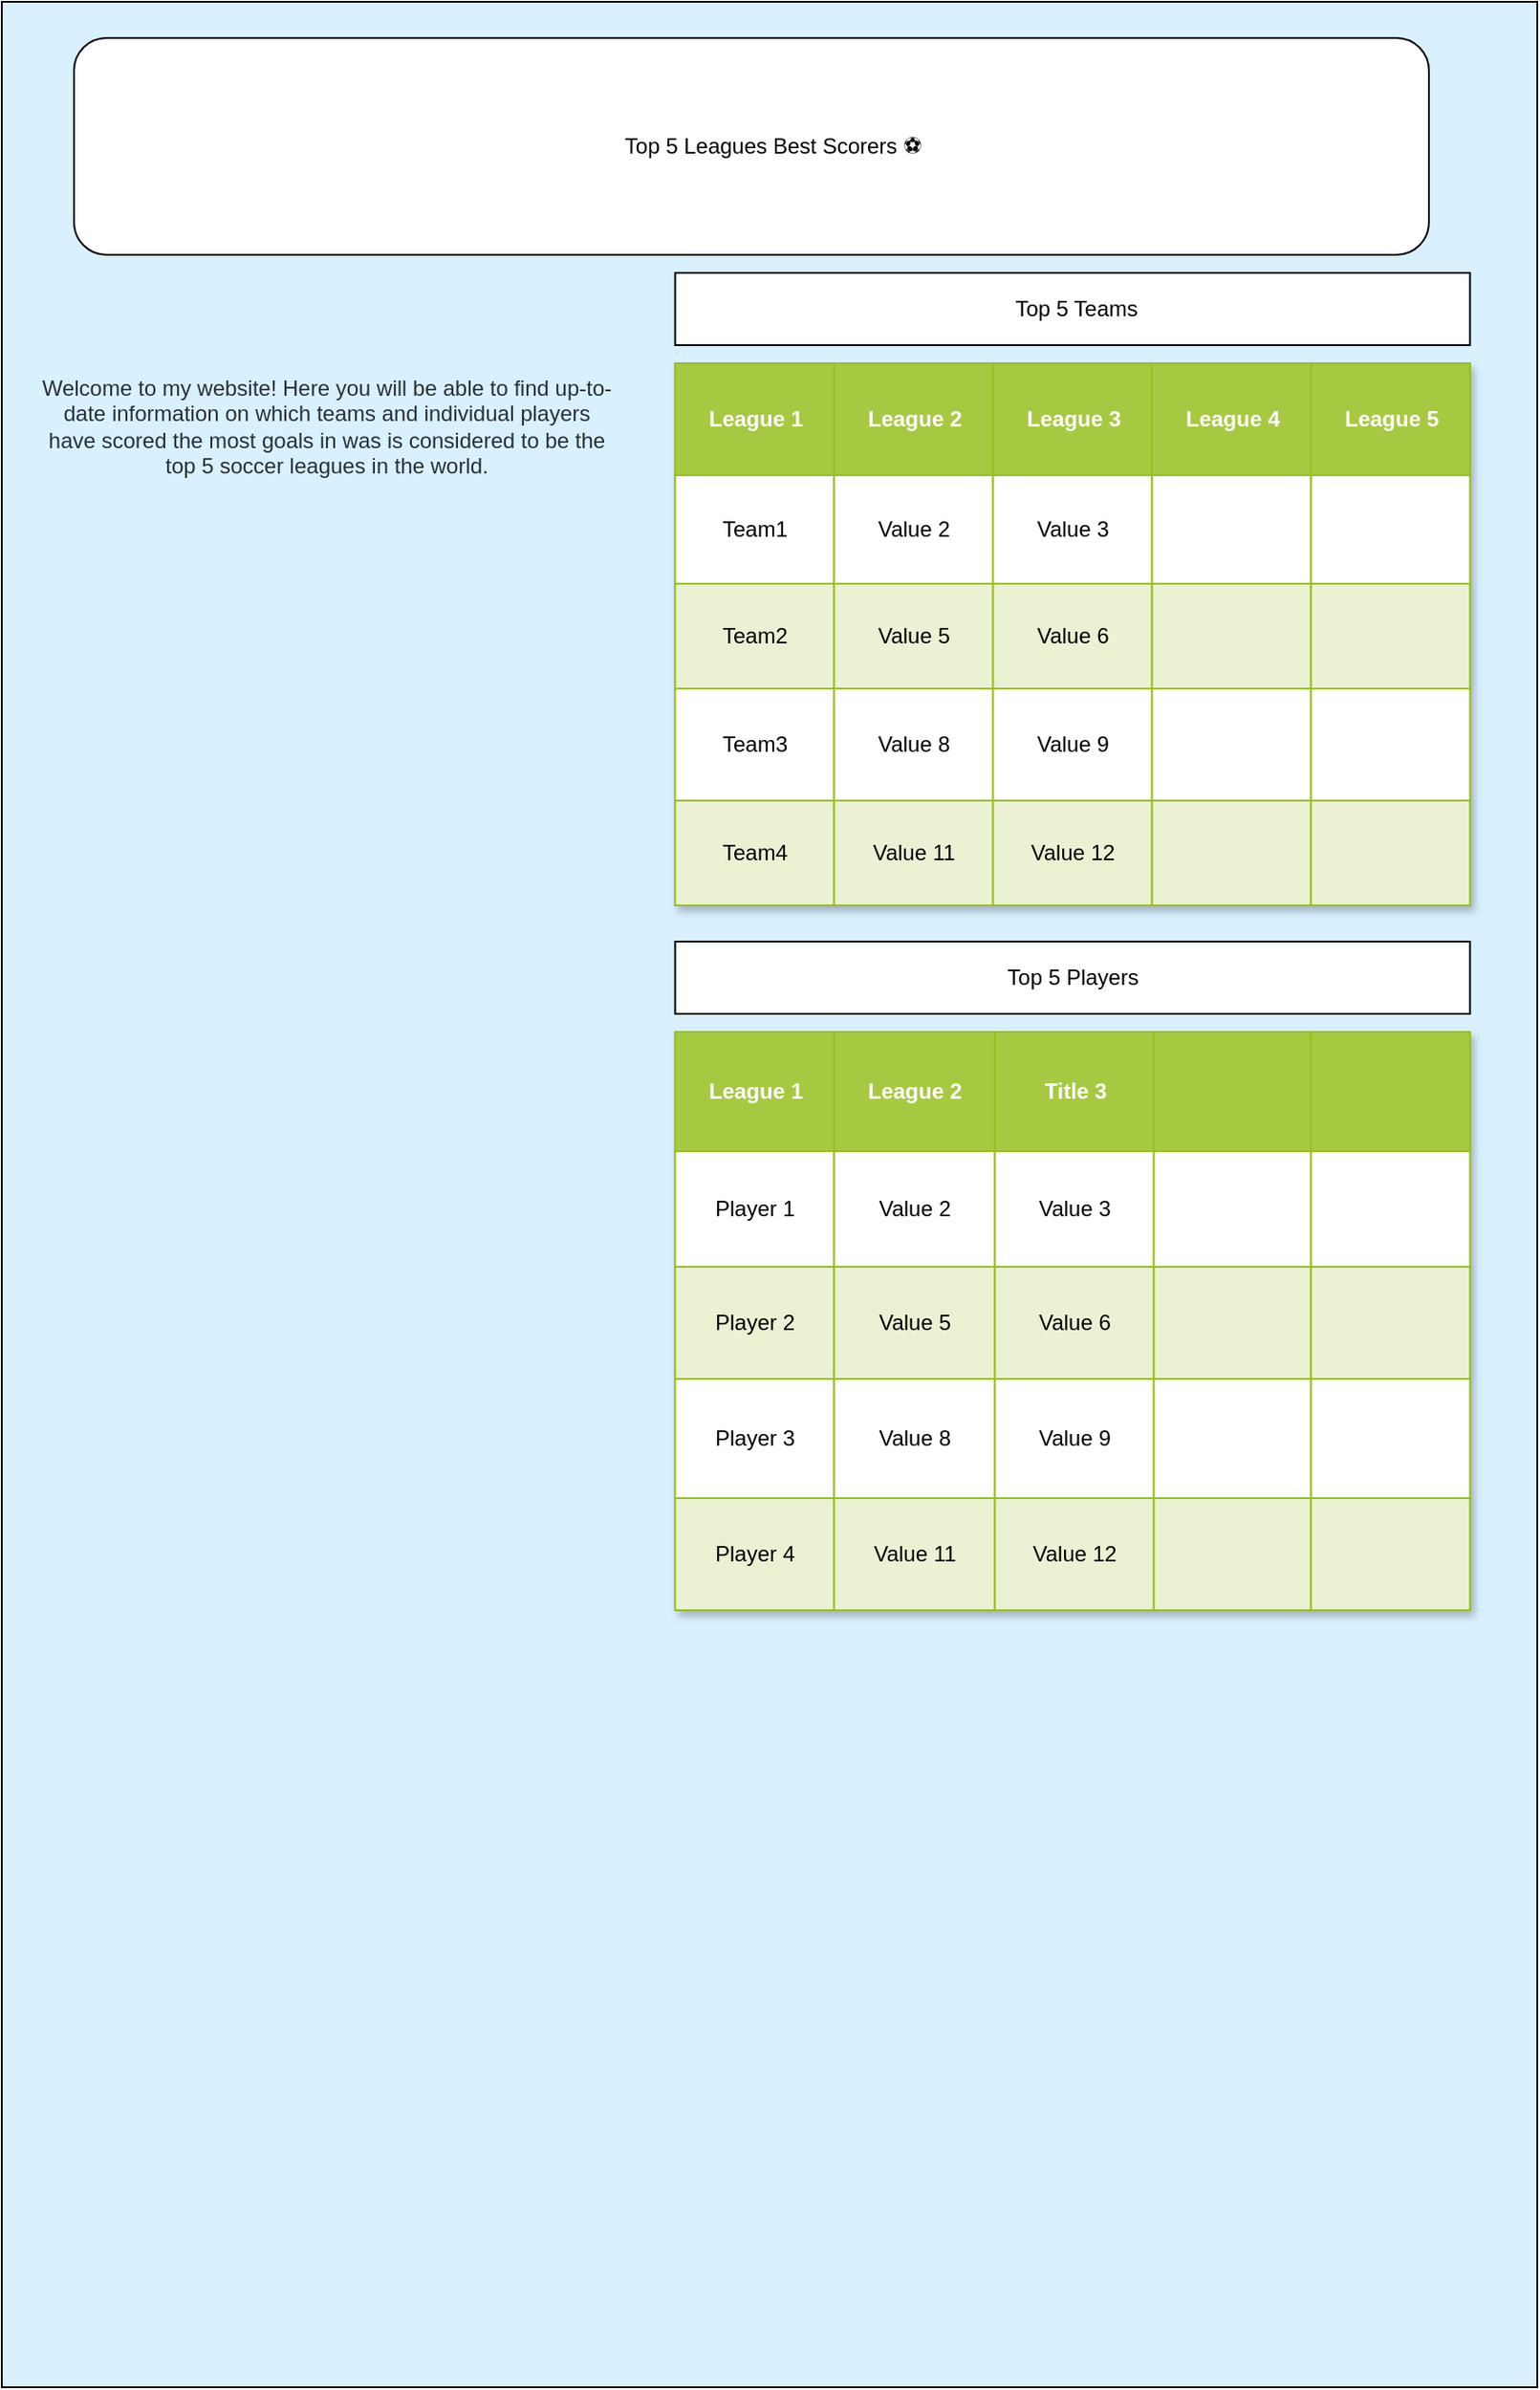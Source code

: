 <mxfile version="24.7.6">
  <diagram name="Page-1" id="lAEC4sKNwvME6B4Y-kTL">
    <mxGraphModel dx="2954" dy="1134" grid="1" gridSize="10" guides="1" tooltips="1" connect="1" arrows="1" fold="1" page="1" pageScale="1" pageWidth="850" pageHeight="1100" math="0" shadow="0">
      <root>
        <mxCell id="0" />
        <mxCell id="1" parent="0" />
        <mxCell id="4pZrdhgn44m1h8Vc9Evg-91" value="" style="rounded=0;whiteSpace=wrap;html=1;fillColor=#D9F1FF;" vertex="1" parent="1">
          <mxGeometry width="850" height="1320" as="geometry" />
        </mxCell>
        <mxCell id="2yeSt3VRnw0PstPdTCbh-1" value="" style="rounded=1;whiteSpace=wrap;html=1;" parent="1" vertex="1">
          <mxGeometry x="40" y="20" width="750" height="120" as="geometry" />
        </mxCell>
        <mxCell id="4pZrdhgn44m1h8Vc9Evg-7" value="Assets" style="childLayout=tableLayout;recursiveResize=0;strokeColor=#98bf21;fillColor=#A7C942;shadow=1;textShadow=0;" vertex="1" parent="1">
          <mxGeometry x="372.75" y="200" width="440" height="300" as="geometry" />
        </mxCell>
        <mxCell id="4pZrdhgn44m1h8Vc9Evg-8" style="shape=tableRow;horizontal=0;startSize=0;swimlaneHead=0;swimlaneBody=0;top=0;left=0;bottom=0;right=0;dropTarget=0;collapsible=0;recursiveResize=0;expand=0;fontStyle=0;strokeColor=inherit;fillColor=#ffffff;" vertex="1" parent="4pZrdhgn44m1h8Vc9Evg-7">
          <mxGeometry width="440" height="62" as="geometry" />
        </mxCell>
        <mxCell id="4pZrdhgn44m1h8Vc9Evg-9" value="League 1" style="connectable=0;recursiveResize=0;strokeColor=inherit;fillColor=#A7C942;align=center;fontStyle=1;fontColor=#FFFFFF;html=1;" vertex="1" parent="4pZrdhgn44m1h8Vc9Evg-8">
          <mxGeometry width="88" height="62" as="geometry">
            <mxRectangle width="88" height="62" as="alternateBounds" />
          </mxGeometry>
        </mxCell>
        <mxCell id="4pZrdhgn44m1h8Vc9Evg-10" value="League 2" style="connectable=0;recursiveResize=0;strokeColor=inherit;fillColor=#A7C942;align=center;fontStyle=1;fontColor=#FFFFFF;html=1;" vertex="1" parent="4pZrdhgn44m1h8Vc9Evg-8">
          <mxGeometry x="88" width="88" height="62" as="geometry">
            <mxRectangle width="88" height="62" as="alternateBounds" />
          </mxGeometry>
        </mxCell>
        <mxCell id="4pZrdhgn44m1h8Vc9Evg-11" value="League 3" style="connectable=0;recursiveResize=0;strokeColor=inherit;fillColor=#A7C942;align=center;fontStyle=1;fontColor=#FFFFFF;html=1;" vertex="1" parent="4pZrdhgn44m1h8Vc9Evg-8">
          <mxGeometry x="176" width="88" height="62" as="geometry">
            <mxRectangle width="88" height="62" as="alternateBounds" />
          </mxGeometry>
        </mxCell>
        <mxCell id="4pZrdhgn44m1h8Vc9Evg-49" value="League 4" style="connectable=0;recursiveResize=0;strokeColor=inherit;fillColor=#A7C942;align=center;fontStyle=1;fontColor=#FFFFFF;html=1;" vertex="1" parent="4pZrdhgn44m1h8Vc9Evg-8">
          <mxGeometry x="264" width="88" height="62" as="geometry">
            <mxRectangle width="88" height="62" as="alternateBounds" />
          </mxGeometry>
        </mxCell>
        <mxCell id="4pZrdhgn44m1h8Vc9Evg-54" value="League 5" style="connectable=0;recursiveResize=0;strokeColor=inherit;fillColor=#A7C942;align=center;fontStyle=1;fontColor=#FFFFFF;html=1;" vertex="1" parent="4pZrdhgn44m1h8Vc9Evg-8">
          <mxGeometry x="352" width="88" height="62" as="geometry">
            <mxRectangle width="88" height="62" as="alternateBounds" />
          </mxGeometry>
        </mxCell>
        <mxCell id="4pZrdhgn44m1h8Vc9Evg-12" value="" style="shape=tableRow;horizontal=0;startSize=0;swimlaneHead=0;swimlaneBody=0;top=0;left=0;bottom=0;right=0;dropTarget=0;collapsible=0;recursiveResize=0;expand=0;fontStyle=0;strokeColor=inherit;fillColor=#ffffff;" vertex="1" parent="4pZrdhgn44m1h8Vc9Evg-7">
          <mxGeometry y="62" width="440" height="60" as="geometry" />
        </mxCell>
        <mxCell id="4pZrdhgn44m1h8Vc9Evg-13" value="Team1" style="connectable=0;recursiveResize=0;strokeColor=inherit;fillColor=inherit;align=center;whiteSpace=wrap;html=1;" vertex="1" parent="4pZrdhgn44m1h8Vc9Evg-12">
          <mxGeometry width="88" height="60" as="geometry">
            <mxRectangle width="88" height="60" as="alternateBounds" />
          </mxGeometry>
        </mxCell>
        <mxCell id="4pZrdhgn44m1h8Vc9Evg-14" value="Value 2" style="connectable=0;recursiveResize=0;strokeColor=inherit;fillColor=inherit;align=center;whiteSpace=wrap;html=1;" vertex="1" parent="4pZrdhgn44m1h8Vc9Evg-12">
          <mxGeometry x="88" width="88" height="60" as="geometry">
            <mxRectangle width="88" height="60" as="alternateBounds" />
          </mxGeometry>
        </mxCell>
        <mxCell id="4pZrdhgn44m1h8Vc9Evg-15" value="Value 3" style="connectable=0;recursiveResize=0;strokeColor=inherit;fillColor=inherit;align=center;whiteSpace=wrap;html=1;" vertex="1" parent="4pZrdhgn44m1h8Vc9Evg-12">
          <mxGeometry x="176" width="88" height="60" as="geometry">
            <mxRectangle width="88" height="60" as="alternateBounds" />
          </mxGeometry>
        </mxCell>
        <mxCell id="4pZrdhgn44m1h8Vc9Evg-50" style="connectable=0;recursiveResize=0;strokeColor=inherit;fillColor=inherit;align=center;whiteSpace=wrap;html=1;" vertex="1" parent="4pZrdhgn44m1h8Vc9Evg-12">
          <mxGeometry x="264" width="88" height="60" as="geometry">
            <mxRectangle width="88" height="60" as="alternateBounds" />
          </mxGeometry>
        </mxCell>
        <mxCell id="4pZrdhgn44m1h8Vc9Evg-55" style="connectable=0;recursiveResize=0;strokeColor=inherit;fillColor=inherit;align=center;whiteSpace=wrap;html=1;" vertex="1" parent="4pZrdhgn44m1h8Vc9Evg-12">
          <mxGeometry x="352" width="88" height="60" as="geometry">
            <mxRectangle width="88" height="60" as="alternateBounds" />
          </mxGeometry>
        </mxCell>
        <mxCell id="4pZrdhgn44m1h8Vc9Evg-16" value="" style="shape=tableRow;horizontal=0;startSize=0;swimlaneHead=0;swimlaneBody=0;top=0;left=0;bottom=0;right=0;dropTarget=0;collapsible=0;recursiveResize=0;expand=0;fontStyle=1;strokeColor=inherit;fillColor=#EAF2D3;" vertex="1" parent="4pZrdhgn44m1h8Vc9Evg-7">
          <mxGeometry y="122" width="440" height="58" as="geometry" />
        </mxCell>
        <mxCell id="4pZrdhgn44m1h8Vc9Evg-17" value="Team2" style="connectable=0;recursiveResize=0;strokeColor=inherit;fillColor=inherit;whiteSpace=wrap;html=1;" vertex="1" parent="4pZrdhgn44m1h8Vc9Evg-16">
          <mxGeometry width="88" height="58" as="geometry">
            <mxRectangle width="88" height="58" as="alternateBounds" />
          </mxGeometry>
        </mxCell>
        <mxCell id="4pZrdhgn44m1h8Vc9Evg-18" value="Value 5" style="connectable=0;recursiveResize=0;strokeColor=inherit;fillColor=inherit;whiteSpace=wrap;html=1;" vertex="1" parent="4pZrdhgn44m1h8Vc9Evg-16">
          <mxGeometry x="88" width="88" height="58" as="geometry">
            <mxRectangle width="88" height="58" as="alternateBounds" />
          </mxGeometry>
        </mxCell>
        <mxCell id="4pZrdhgn44m1h8Vc9Evg-19" value="Value 6" style="connectable=0;recursiveResize=0;strokeColor=inherit;fillColor=inherit;whiteSpace=wrap;html=1;" vertex="1" parent="4pZrdhgn44m1h8Vc9Evg-16">
          <mxGeometry x="176" width="88" height="58" as="geometry">
            <mxRectangle width="88" height="58" as="alternateBounds" />
          </mxGeometry>
        </mxCell>
        <mxCell id="4pZrdhgn44m1h8Vc9Evg-51" style="connectable=0;recursiveResize=0;strokeColor=inherit;fillColor=inherit;whiteSpace=wrap;html=1;" vertex="1" parent="4pZrdhgn44m1h8Vc9Evg-16">
          <mxGeometry x="264" width="88" height="58" as="geometry">
            <mxRectangle width="88" height="58" as="alternateBounds" />
          </mxGeometry>
        </mxCell>
        <mxCell id="4pZrdhgn44m1h8Vc9Evg-56" style="connectable=0;recursiveResize=0;strokeColor=inherit;fillColor=inherit;whiteSpace=wrap;html=1;" vertex="1" parent="4pZrdhgn44m1h8Vc9Evg-16">
          <mxGeometry x="352" width="88" height="58" as="geometry">
            <mxRectangle width="88" height="58" as="alternateBounds" />
          </mxGeometry>
        </mxCell>
        <mxCell id="4pZrdhgn44m1h8Vc9Evg-20" value="" style="shape=tableRow;horizontal=0;startSize=0;swimlaneHead=0;swimlaneBody=0;top=0;left=0;bottom=0;right=0;dropTarget=0;collapsible=0;recursiveResize=0;expand=0;fontStyle=0;strokeColor=inherit;fillColor=#ffffff;" vertex="1" parent="4pZrdhgn44m1h8Vc9Evg-7">
          <mxGeometry y="180" width="440" height="62" as="geometry" />
        </mxCell>
        <mxCell id="4pZrdhgn44m1h8Vc9Evg-21" value="Team3" style="connectable=0;recursiveResize=0;strokeColor=inherit;fillColor=inherit;fontStyle=0;align=center;whiteSpace=wrap;html=1;" vertex="1" parent="4pZrdhgn44m1h8Vc9Evg-20">
          <mxGeometry width="88" height="62" as="geometry">
            <mxRectangle width="88" height="62" as="alternateBounds" />
          </mxGeometry>
        </mxCell>
        <mxCell id="4pZrdhgn44m1h8Vc9Evg-22" value="Value 8" style="connectable=0;recursiveResize=0;strokeColor=inherit;fillColor=inherit;fontStyle=0;align=center;whiteSpace=wrap;html=1;" vertex="1" parent="4pZrdhgn44m1h8Vc9Evg-20">
          <mxGeometry x="88" width="88" height="62" as="geometry">
            <mxRectangle width="88" height="62" as="alternateBounds" />
          </mxGeometry>
        </mxCell>
        <mxCell id="4pZrdhgn44m1h8Vc9Evg-23" value="Value 9" style="connectable=0;recursiveResize=0;strokeColor=inherit;fillColor=inherit;fontStyle=0;align=center;whiteSpace=wrap;html=1;" vertex="1" parent="4pZrdhgn44m1h8Vc9Evg-20">
          <mxGeometry x="176" width="88" height="62" as="geometry">
            <mxRectangle width="88" height="62" as="alternateBounds" />
          </mxGeometry>
        </mxCell>
        <mxCell id="4pZrdhgn44m1h8Vc9Evg-52" style="connectable=0;recursiveResize=0;strokeColor=inherit;fillColor=inherit;fontStyle=0;align=center;whiteSpace=wrap;html=1;" vertex="1" parent="4pZrdhgn44m1h8Vc9Evg-20">
          <mxGeometry x="264" width="88" height="62" as="geometry">
            <mxRectangle width="88" height="62" as="alternateBounds" />
          </mxGeometry>
        </mxCell>
        <mxCell id="4pZrdhgn44m1h8Vc9Evg-57" style="connectable=0;recursiveResize=0;strokeColor=inherit;fillColor=inherit;fontStyle=0;align=center;whiteSpace=wrap;html=1;" vertex="1" parent="4pZrdhgn44m1h8Vc9Evg-20">
          <mxGeometry x="352" width="88" height="62" as="geometry">
            <mxRectangle width="88" height="62" as="alternateBounds" />
          </mxGeometry>
        </mxCell>
        <mxCell id="4pZrdhgn44m1h8Vc9Evg-24" value="" style="shape=tableRow;horizontal=0;startSize=0;swimlaneHead=0;swimlaneBody=0;top=0;left=0;bottom=0;right=0;dropTarget=0;collapsible=0;recursiveResize=0;expand=0;fontStyle=1;strokeColor=inherit;fillColor=#EAF2D3;" vertex="1" parent="4pZrdhgn44m1h8Vc9Evg-7">
          <mxGeometry y="242" width="440" height="58" as="geometry" />
        </mxCell>
        <mxCell id="4pZrdhgn44m1h8Vc9Evg-25" value="Team4" style="connectable=0;recursiveResize=0;strokeColor=inherit;fillColor=inherit;whiteSpace=wrap;html=1;" vertex="1" parent="4pZrdhgn44m1h8Vc9Evg-24">
          <mxGeometry width="88" height="58" as="geometry">
            <mxRectangle width="88" height="58" as="alternateBounds" />
          </mxGeometry>
        </mxCell>
        <mxCell id="4pZrdhgn44m1h8Vc9Evg-26" value="Value 11" style="connectable=0;recursiveResize=0;strokeColor=inherit;fillColor=inherit;whiteSpace=wrap;html=1;" vertex="1" parent="4pZrdhgn44m1h8Vc9Evg-24">
          <mxGeometry x="88" width="88" height="58" as="geometry">
            <mxRectangle width="88" height="58" as="alternateBounds" />
          </mxGeometry>
        </mxCell>
        <mxCell id="4pZrdhgn44m1h8Vc9Evg-27" value="Value 12" style="connectable=0;recursiveResize=0;strokeColor=inherit;fillColor=inherit;whiteSpace=wrap;html=1;" vertex="1" parent="4pZrdhgn44m1h8Vc9Evg-24">
          <mxGeometry x="176" width="88" height="58" as="geometry">
            <mxRectangle width="88" height="58" as="alternateBounds" />
          </mxGeometry>
        </mxCell>
        <mxCell id="4pZrdhgn44m1h8Vc9Evg-53" style="connectable=0;recursiveResize=0;strokeColor=inherit;fillColor=inherit;whiteSpace=wrap;html=1;" vertex="1" parent="4pZrdhgn44m1h8Vc9Evg-24">
          <mxGeometry x="264" width="88" height="58" as="geometry">
            <mxRectangle width="88" height="58" as="alternateBounds" />
          </mxGeometry>
        </mxCell>
        <mxCell id="4pZrdhgn44m1h8Vc9Evg-58" style="connectable=0;recursiveResize=0;strokeColor=inherit;fillColor=inherit;whiteSpace=wrap;html=1;" vertex="1" parent="4pZrdhgn44m1h8Vc9Evg-24">
          <mxGeometry x="352" width="88" height="58" as="geometry">
            <mxRectangle width="88" height="58" as="alternateBounds" />
          </mxGeometry>
        </mxCell>
        <mxCell id="4pZrdhgn44m1h8Vc9Evg-59" value="&amp;nbsp;Top 5 Leagues Best Scorers ⚽" style="text;html=1;align=center;verticalAlign=middle;whiteSpace=wrap;rounded=0;" vertex="1" parent="1">
          <mxGeometry x="302.25" y="38.13" width="246.5" height="83.75" as="geometry" />
        </mxCell>
        <mxCell id="4pZrdhgn44m1h8Vc9Evg-92" value="Welcome to my website! Here you will be able to find up-to-date information on which teams and individual players have scored the most goals in was is considered to be the top 5 soccer leagues in the world. " style="text;html=1;align=center;verticalAlign=middle;whiteSpace=wrap;rounded=0;fontColor=#283038;" vertex="1" parent="1">
          <mxGeometry x="20" y="150" width="320" height="170" as="geometry" />
        </mxCell>
        <mxCell id="4pZrdhgn44m1h8Vc9Evg-60" value="Assets" style="childLayout=tableLayout;recursiveResize=0;strokeColor=#98bf21;fillColor=#A7C942;shadow=1;" vertex="1" parent="1">
          <mxGeometry x="372.75" y="570" width="440" height="320" as="geometry" />
        </mxCell>
        <mxCell id="4pZrdhgn44m1h8Vc9Evg-61" style="shape=tableRow;horizontal=0;startSize=0;swimlaneHead=0;swimlaneBody=0;top=0;left=0;bottom=0;right=0;dropTarget=0;collapsible=0;recursiveResize=0;expand=0;fontStyle=0;strokeColor=inherit;fillColor=#ffffff;" vertex="1" parent="4pZrdhgn44m1h8Vc9Evg-60">
          <mxGeometry width="440" height="66" as="geometry" />
        </mxCell>
        <mxCell id="4pZrdhgn44m1h8Vc9Evg-62" value="League 1" style="connectable=0;recursiveResize=0;strokeColor=inherit;fillColor=#A7C942;align=center;fontStyle=1;fontColor=#FFFFFF;html=1;" vertex="1" parent="4pZrdhgn44m1h8Vc9Evg-61">
          <mxGeometry width="88" height="66" as="geometry">
            <mxRectangle width="88" height="66" as="alternateBounds" />
          </mxGeometry>
        </mxCell>
        <mxCell id="4pZrdhgn44m1h8Vc9Evg-63" value="League 2" style="connectable=0;recursiveResize=0;strokeColor=inherit;fillColor=#A7C942;align=center;fontStyle=1;fontColor=#FFFFFF;html=1;" vertex="1" parent="4pZrdhgn44m1h8Vc9Evg-61">
          <mxGeometry x="88" width="89" height="66" as="geometry">
            <mxRectangle width="89" height="66" as="alternateBounds" />
          </mxGeometry>
        </mxCell>
        <mxCell id="4pZrdhgn44m1h8Vc9Evg-64" value="Title 3" style="connectable=0;recursiveResize=0;strokeColor=inherit;fillColor=#A7C942;align=center;fontStyle=1;fontColor=#FFFFFF;html=1;" vertex="1" parent="4pZrdhgn44m1h8Vc9Evg-61">
          <mxGeometry x="177" width="88" height="66" as="geometry">
            <mxRectangle width="88" height="66" as="alternateBounds" />
          </mxGeometry>
        </mxCell>
        <mxCell id="4pZrdhgn44m1h8Vc9Evg-81" style="connectable=0;recursiveResize=0;strokeColor=inherit;fillColor=#A7C942;align=center;fontStyle=1;fontColor=#FFFFFF;html=1;" vertex="1" parent="4pZrdhgn44m1h8Vc9Evg-61">
          <mxGeometry x="265" width="87" height="66" as="geometry">
            <mxRectangle width="87" height="66" as="alternateBounds" />
          </mxGeometry>
        </mxCell>
        <mxCell id="4pZrdhgn44m1h8Vc9Evg-86" style="connectable=0;recursiveResize=0;strokeColor=inherit;fillColor=#A7C942;align=center;fontStyle=1;fontColor=#FFFFFF;html=1;" vertex="1" parent="4pZrdhgn44m1h8Vc9Evg-61">
          <mxGeometry x="352" width="88" height="66" as="geometry">
            <mxRectangle width="88" height="66" as="alternateBounds" />
          </mxGeometry>
        </mxCell>
        <mxCell id="4pZrdhgn44m1h8Vc9Evg-65" value="" style="shape=tableRow;horizontal=0;startSize=0;swimlaneHead=0;swimlaneBody=0;top=0;left=0;bottom=0;right=0;dropTarget=0;collapsible=0;recursiveResize=0;expand=0;fontStyle=0;strokeColor=inherit;fillColor=#ffffff;" vertex="1" parent="4pZrdhgn44m1h8Vc9Evg-60">
          <mxGeometry y="66" width="440" height="64" as="geometry" />
        </mxCell>
        <mxCell id="4pZrdhgn44m1h8Vc9Evg-66" value="Player 1" style="connectable=0;recursiveResize=0;strokeColor=inherit;fillColor=inherit;align=center;whiteSpace=wrap;html=1;" vertex="1" parent="4pZrdhgn44m1h8Vc9Evg-65">
          <mxGeometry width="88" height="64" as="geometry">
            <mxRectangle width="88" height="64" as="alternateBounds" />
          </mxGeometry>
        </mxCell>
        <mxCell id="4pZrdhgn44m1h8Vc9Evg-67" value="Value 2" style="connectable=0;recursiveResize=0;strokeColor=inherit;fillColor=inherit;align=center;whiteSpace=wrap;html=1;" vertex="1" parent="4pZrdhgn44m1h8Vc9Evg-65">
          <mxGeometry x="88" width="89" height="64" as="geometry">
            <mxRectangle width="89" height="64" as="alternateBounds" />
          </mxGeometry>
        </mxCell>
        <mxCell id="4pZrdhgn44m1h8Vc9Evg-68" value="Value 3" style="connectable=0;recursiveResize=0;strokeColor=inherit;fillColor=inherit;align=center;whiteSpace=wrap;html=1;" vertex="1" parent="4pZrdhgn44m1h8Vc9Evg-65">
          <mxGeometry x="177" width="88" height="64" as="geometry">
            <mxRectangle width="88" height="64" as="alternateBounds" />
          </mxGeometry>
        </mxCell>
        <mxCell id="4pZrdhgn44m1h8Vc9Evg-82" style="connectable=0;recursiveResize=0;strokeColor=inherit;fillColor=inherit;align=center;whiteSpace=wrap;html=1;" vertex="1" parent="4pZrdhgn44m1h8Vc9Evg-65">
          <mxGeometry x="265" width="87" height="64" as="geometry">
            <mxRectangle width="87" height="64" as="alternateBounds" />
          </mxGeometry>
        </mxCell>
        <mxCell id="4pZrdhgn44m1h8Vc9Evg-87" style="connectable=0;recursiveResize=0;strokeColor=inherit;fillColor=inherit;align=center;whiteSpace=wrap;html=1;" vertex="1" parent="4pZrdhgn44m1h8Vc9Evg-65">
          <mxGeometry x="352" width="88" height="64" as="geometry">
            <mxRectangle width="88" height="64" as="alternateBounds" />
          </mxGeometry>
        </mxCell>
        <mxCell id="4pZrdhgn44m1h8Vc9Evg-69" value="" style="shape=tableRow;horizontal=0;startSize=0;swimlaneHead=0;swimlaneBody=0;top=0;left=0;bottom=0;right=0;dropTarget=0;collapsible=0;recursiveResize=0;expand=0;fontStyle=1;strokeColor=inherit;fillColor=#EAF2D3;" vertex="1" parent="4pZrdhgn44m1h8Vc9Evg-60">
          <mxGeometry y="130" width="440" height="62" as="geometry" />
        </mxCell>
        <mxCell id="4pZrdhgn44m1h8Vc9Evg-70" value="Player 2" style="connectable=0;recursiveResize=0;strokeColor=inherit;fillColor=inherit;whiteSpace=wrap;html=1;" vertex="1" parent="4pZrdhgn44m1h8Vc9Evg-69">
          <mxGeometry width="88" height="62" as="geometry">
            <mxRectangle width="88" height="62" as="alternateBounds" />
          </mxGeometry>
        </mxCell>
        <mxCell id="4pZrdhgn44m1h8Vc9Evg-71" value="Value 5" style="connectable=0;recursiveResize=0;strokeColor=inherit;fillColor=inherit;whiteSpace=wrap;html=1;" vertex="1" parent="4pZrdhgn44m1h8Vc9Evg-69">
          <mxGeometry x="88" width="89" height="62" as="geometry">
            <mxRectangle width="89" height="62" as="alternateBounds" />
          </mxGeometry>
        </mxCell>
        <mxCell id="4pZrdhgn44m1h8Vc9Evg-72" value="Value 6" style="connectable=0;recursiveResize=0;strokeColor=inherit;fillColor=inherit;whiteSpace=wrap;html=1;" vertex="1" parent="4pZrdhgn44m1h8Vc9Evg-69">
          <mxGeometry x="177" width="88" height="62" as="geometry">
            <mxRectangle width="88" height="62" as="alternateBounds" />
          </mxGeometry>
        </mxCell>
        <mxCell id="4pZrdhgn44m1h8Vc9Evg-83" style="connectable=0;recursiveResize=0;strokeColor=inherit;fillColor=inherit;whiteSpace=wrap;html=1;" vertex="1" parent="4pZrdhgn44m1h8Vc9Evg-69">
          <mxGeometry x="265" width="87" height="62" as="geometry">
            <mxRectangle width="87" height="62" as="alternateBounds" />
          </mxGeometry>
        </mxCell>
        <mxCell id="4pZrdhgn44m1h8Vc9Evg-88" style="connectable=0;recursiveResize=0;strokeColor=inherit;fillColor=inherit;whiteSpace=wrap;html=1;" vertex="1" parent="4pZrdhgn44m1h8Vc9Evg-69">
          <mxGeometry x="352" width="88" height="62" as="geometry">
            <mxRectangle width="88" height="62" as="alternateBounds" />
          </mxGeometry>
        </mxCell>
        <mxCell id="4pZrdhgn44m1h8Vc9Evg-73" value="" style="shape=tableRow;horizontal=0;startSize=0;swimlaneHead=0;swimlaneBody=0;top=0;left=0;bottom=0;right=0;dropTarget=0;collapsible=0;recursiveResize=0;expand=0;fontStyle=0;strokeColor=inherit;fillColor=#ffffff;" vertex="1" parent="4pZrdhgn44m1h8Vc9Evg-60">
          <mxGeometry y="192" width="440" height="66" as="geometry" />
        </mxCell>
        <mxCell id="4pZrdhgn44m1h8Vc9Evg-74" value="Player 3" style="connectable=0;recursiveResize=0;strokeColor=inherit;fillColor=inherit;fontStyle=0;align=center;whiteSpace=wrap;html=1;" vertex="1" parent="4pZrdhgn44m1h8Vc9Evg-73">
          <mxGeometry width="88" height="66" as="geometry">
            <mxRectangle width="88" height="66" as="alternateBounds" />
          </mxGeometry>
        </mxCell>
        <mxCell id="4pZrdhgn44m1h8Vc9Evg-75" value="Value 8" style="connectable=0;recursiveResize=0;strokeColor=inherit;fillColor=inherit;fontStyle=0;align=center;whiteSpace=wrap;html=1;" vertex="1" parent="4pZrdhgn44m1h8Vc9Evg-73">
          <mxGeometry x="88" width="89" height="66" as="geometry">
            <mxRectangle width="89" height="66" as="alternateBounds" />
          </mxGeometry>
        </mxCell>
        <mxCell id="4pZrdhgn44m1h8Vc9Evg-76" value="Value 9" style="connectable=0;recursiveResize=0;strokeColor=inherit;fillColor=inherit;fontStyle=0;align=center;whiteSpace=wrap;html=1;" vertex="1" parent="4pZrdhgn44m1h8Vc9Evg-73">
          <mxGeometry x="177" width="88" height="66" as="geometry">
            <mxRectangle width="88" height="66" as="alternateBounds" />
          </mxGeometry>
        </mxCell>
        <mxCell id="4pZrdhgn44m1h8Vc9Evg-84" style="connectable=0;recursiveResize=0;strokeColor=inherit;fillColor=inherit;fontStyle=0;align=center;whiteSpace=wrap;html=1;" vertex="1" parent="4pZrdhgn44m1h8Vc9Evg-73">
          <mxGeometry x="265" width="87" height="66" as="geometry">
            <mxRectangle width="87" height="66" as="alternateBounds" />
          </mxGeometry>
        </mxCell>
        <mxCell id="4pZrdhgn44m1h8Vc9Evg-89" style="connectable=0;recursiveResize=0;strokeColor=inherit;fillColor=inherit;fontStyle=0;align=center;whiteSpace=wrap;html=1;" vertex="1" parent="4pZrdhgn44m1h8Vc9Evg-73">
          <mxGeometry x="352" width="88" height="66" as="geometry">
            <mxRectangle width="88" height="66" as="alternateBounds" />
          </mxGeometry>
        </mxCell>
        <mxCell id="4pZrdhgn44m1h8Vc9Evg-77" value="" style="shape=tableRow;horizontal=0;startSize=0;swimlaneHead=0;swimlaneBody=0;top=0;left=0;bottom=0;right=0;dropTarget=0;collapsible=0;recursiveResize=0;expand=0;fontStyle=1;strokeColor=inherit;fillColor=#EAF2D3;" vertex="1" parent="4pZrdhgn44m1h8Vc9Evg-60">
          <mxGeometry y="258" width="440" height="62" as="geometry" />
        </mxCell>
        <mxCell id="4pZrdhgn44m1h8Vc9Evg-78" value="Player 4" style="connectable=0;recursiveResize=0;strokeColor=inherit;fillColor=inherit;whiteSpace=wrap;html=1;" vertex="1" parent="4pZrdhgn44m1h8Vc9Evg-77">
          <mxGeometry width="88" height="62" as="geometry">
            <mxRectangle width="88" height="62" as="alternateBounds" />
          </mxGeometry>
        </mxCell>
        <mxCell id="4pZrdhgn44m1h8Vc9Evg-79" value="Value 11" style="connectable=0;recursiveResize=0;strokeColor=inherit;fillColor=inherit;whiteSpace=wrap;html=1;" vertex="1" parent="4pZrdhgn44m1h8Vc9Evg-77">
          <mxGeometry x="88" width="89" height="62" as="geometry">
            <mxRectangle width="89" height="62" as="alternateBounds" />
          </mxGeometry>
        </mxCell>
        <mxCell id="4pZrdhgn44m1h8Vc9Evg-80" value="Value 12" style="connectable=0;recursiveResize=0;strokeColor=inherit;fillColor=inherit;whiteSpace=wrap;html=1;" vertex="1" parent="4pZrdhgn44m1h8Vc9Evg-77">
          <mxGeometry x="177" width="88" height="62" as="geometry">
            <mxRectangle width="88" height="62" as="alternateBounds" />
          </mxGeometry>
        </mxCell>
        <mxCell id="4pZrdhgn44m1h8Vc9Evg-85" style="connectable=0;recursiveResize=0;strokeColor=inherit;fillColor=inherit;whiteSpace=wrap;html=1;" vertex="1" parent="4pZrdhgn44m1h8Vc9Evg-77">
          <mxGeometry x="265" width="87" height="62" as="geometry">
            <mxRectangle width="87" height="62" as="alternateBounds" />
          </mxGeometry>
        </mxCell>
        <mxCell id="4pZrdhgn44m1h8Vc9Evg-90" style="connectable=0;recursiveResize=0;strokeColor=inherit;fillColor=inherit;whiteSpace=wrap;html=1;" vertex="1" parent="4pZrdhgn44m1h8Vc9Evg-77">
          <mxGeometry x="352" width="88" height="62" as="geometry">
            <mxRectangle width="88" height="62" as="alternateBounds" />
          </mxGeometry>
        </mxCell>
        <mxCell id="4pZrdhgn44m1h8Vc9Evg-93" value="" style="rounded=0;whiteSpace=wrap;html=1;" vertex="1" parent="1">
          <mxGeometry x="372.75" y="150" width="440" height="40" as="geometry" />
        </mxCell>
        <mxCell id="4pZrdhgn44m1h8Vc9Evg-94" value="Top 5 Teams" style="text;html=1;align=center;verticalAlign=middle;whiteSpace=wrap;rounded=0;" vertex="1" parent="1">
          <mxGeometry x="430" y="155" width="330" height="30" as="geometry" />
        </mxCell>
        <mxCell id="4pZrdhgn44m1h8Vc9Evg-96" value="" style="rounded=0;whiteSpace=wrap;html=1;" vertex="1" parent="1">
          <mxGeometry x="372.75" y="520" width="440" height="40" as="geometry" />
        </mxCell>
        <mxCell id="4pZrdhgn44m1h8Vc9Evg-97" value="Top 5 Players" style="text;html=1;align=center;verticalAlign=middle;whiteSpace=wrap;rounded=0;" vertex="1" parent="1">
          <mxGeometry x="452.75" y="525" width="280" height="30" as="geometry" />
        </mxCell>
      </root>
    </mxGraphModel>
  </diagram>
</mxfile>
